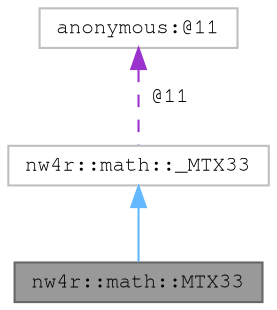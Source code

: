 digraph "nw4r::math::MTX33"
{
 // LATEX_PDF_SIZE
  bgcolor="transparent";
  edge [fontname=FreeMono,fontsize=10,labelfontname=FreeMono,labelfontsize=10];
  node [fontname=FreeMono,fontsize=10,shape=box,height=0.2,width=0.4];
  Node1 [label="nw4r::math::MTX33",height=0.2,width=0.4,color="gray40", fillcolor="grey60", style="filled", fontcolor="black",tooltip=" "];
  Node2 -> Node1 [dir="back",color="steelblue1",style="solid"];
  Node2 [label="nw4r::math::_MTX33",height=0.2,width=0.4,color="grey75", fillcolor="white", style="filled",URL="$structnw4r_1_1math_1_1___m_t_x33.html",tooltip=" "];
  Node3 -> Node2 [dir="back",color="darkorchid3",style="dashed",label=" @11" ];
  Node3 [label="anonymous:@11",height=0.2,width=0.4,color="grey75", fillcolor="white", style="filled",tooltip=" "];
}
